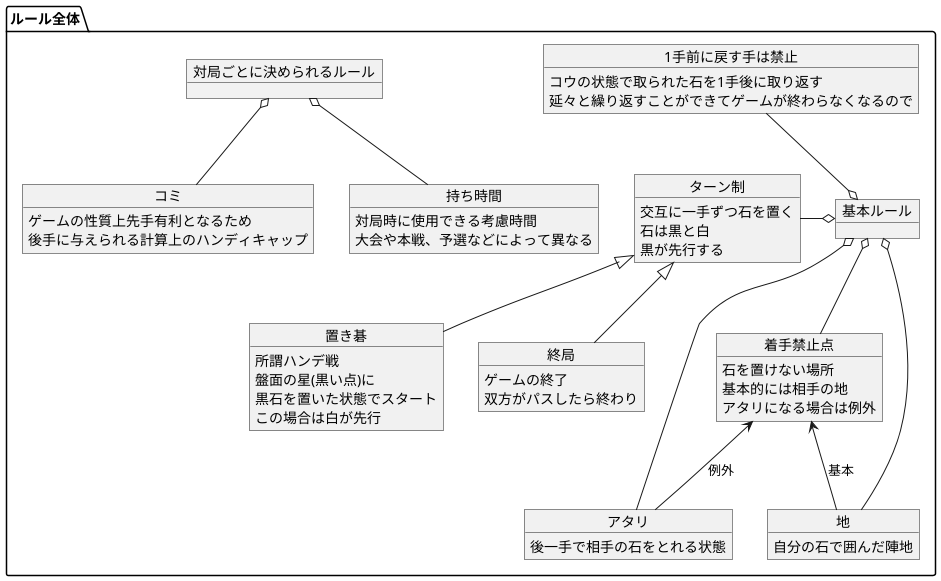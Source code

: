 @startuml

package "ルール全体" {
  object 基本ルール

  object ターン制 {
    交互に一手ずつ石を置く
    石は黒と白
    黒が先行する
  }
  object 置き碁 {
    所謂ハンデ戦
    盤面の星(黒い点)に
    黒石を置いた状態でスタート
    この場合は白が先行
  }
  object 終局 {
    ゲームの終了
    双方がパスしたら終わり
  }

  object 地 {
    自分の石で囲んだ陣地
  }
  object 着手禁止点 {
    石を置けない場所
    基本的には相手の地
    アタリになる場合は例外
  }
  object アタリ {
    後一手で相手の石をとれる状態
  }
  object 1手前に戻す手は禁止 {
    コウの状態で取られた石を1手後に取り返す
    延々と繰り返すことができてゲームが終わらなくなるので
  }

  基本ルール o-l- ターン制
  基本ルール o-u- 地
  基本ルール o-d- 着手禁止点
  基本ルール o-u- 1手前に戻す手は禁止
  基本ルール o- アタリ
  着手禁止点 <-- 地 : 基本
  着手禁止点 <-d- アタリ : 例外
  ターン制 <|-- 置き碁
  ターン制 <|-- 終局

  object 対局ごとに決められるルール

  object 持ち時間 {
    対局時に使用できる考慮時間
    大会や本戦、予選などによって異なる
  }

  object コミ {
    ゲームの性質上先手有利となるため
    後手に与えられる計算上のハンディキャップ
  }

  対局ごとに決められるルール o-- 持ち時間
  対局ごとに決められるルール o-- コミ
}

@enduml